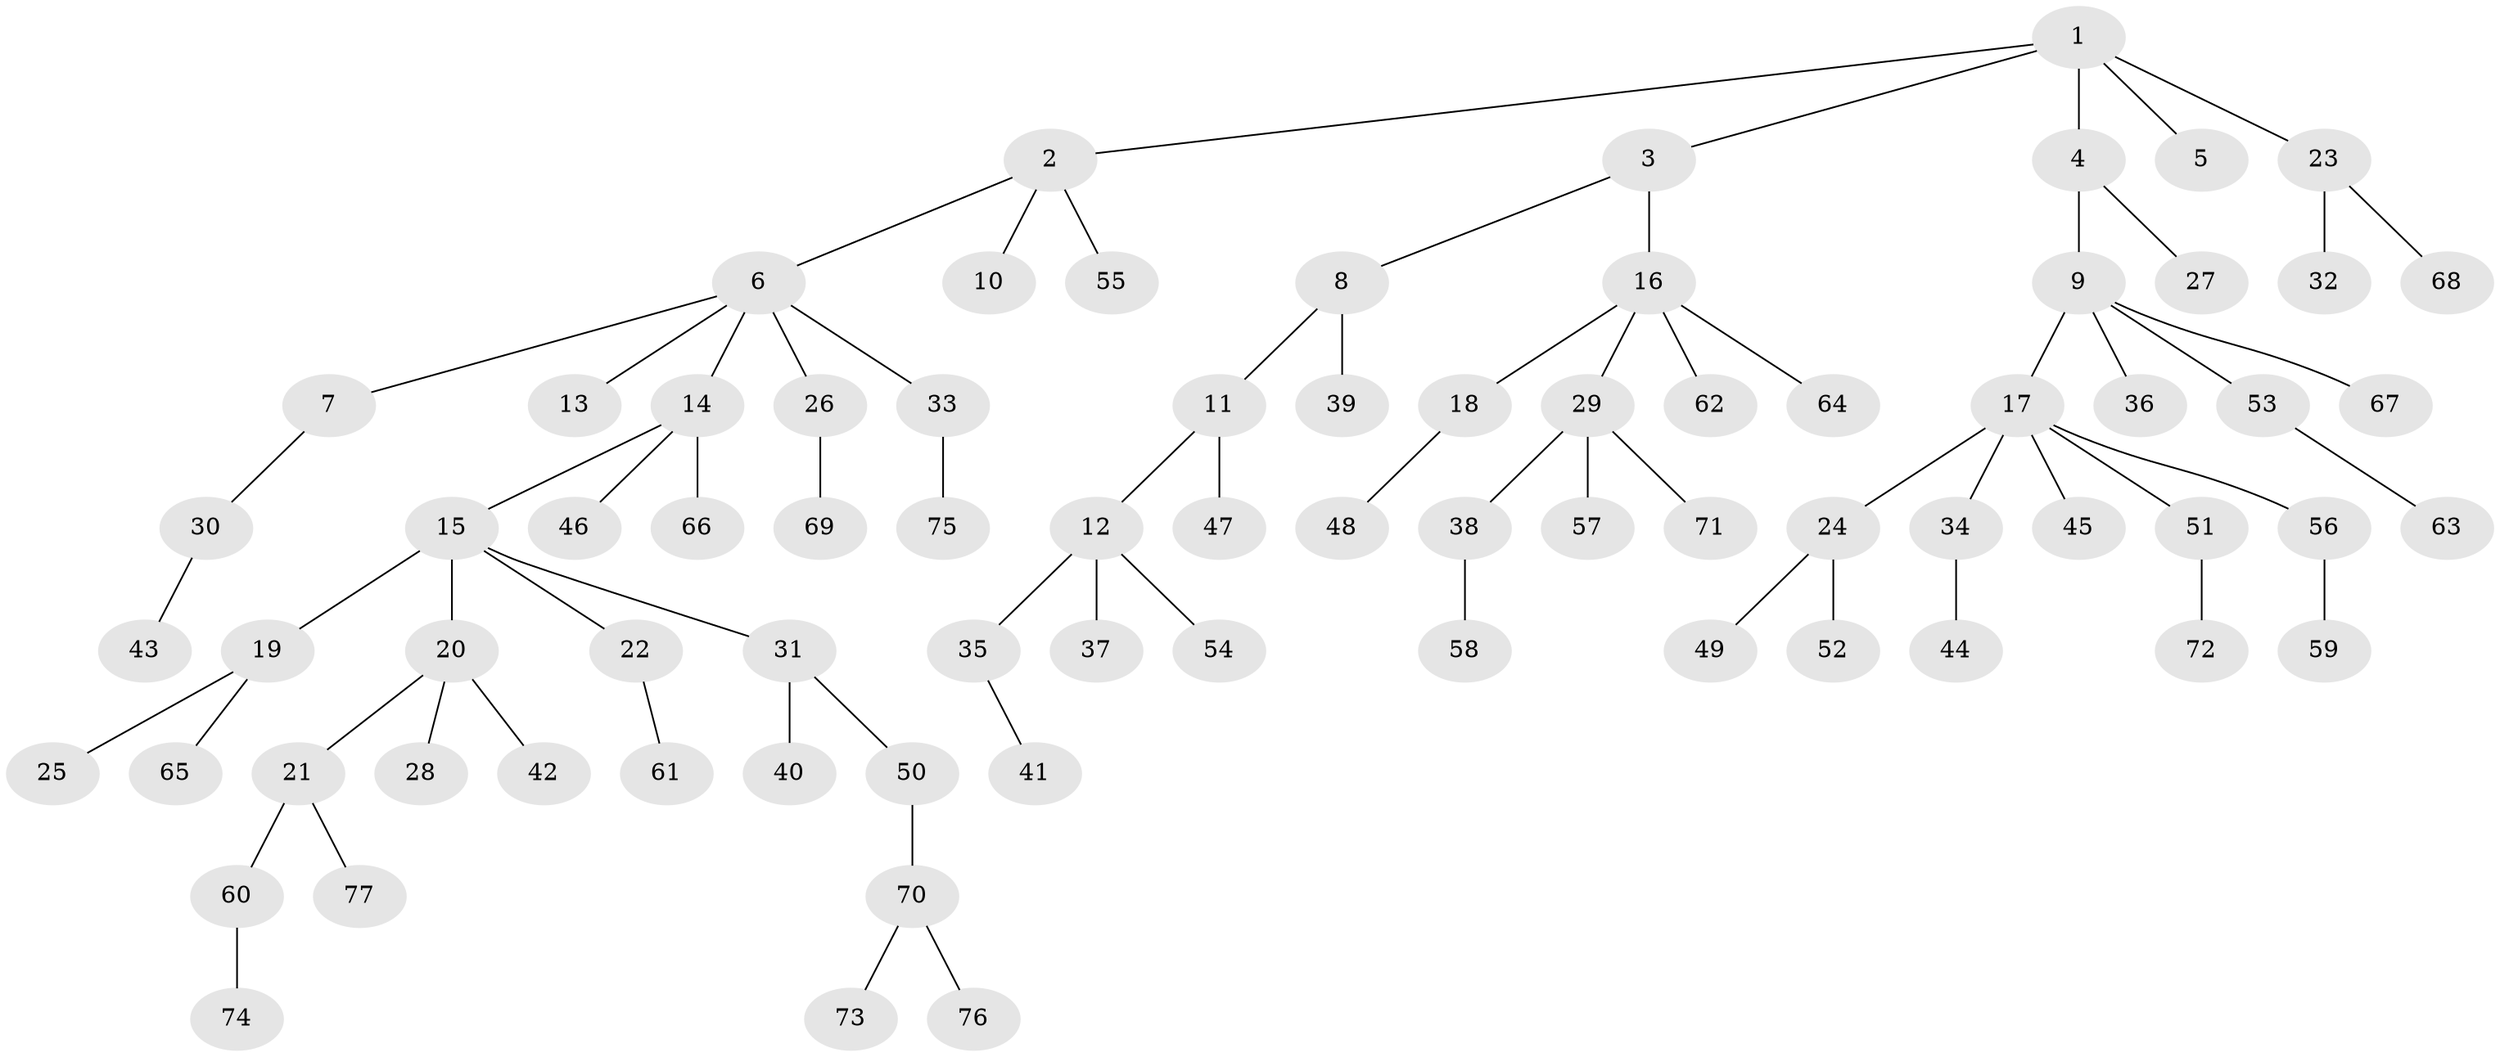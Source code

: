 // coarse degree distribution, {4: 0.05660377358490566, 3: 0.07547169811320754, 6: 0.018867924528301886, 2: 0.22641509433962265, 8: 0.018867924528301886, 1: 0.5660377358490566, 7: 0.018867924528301886, 5: 0.018867924528301886}
// Generated by graph-tools (version 1.1) at 2025/52/02/27/25 19:52:12]
// undirected, 77 vertices, 76 edges
graph export_dot {
graph [start="1"]
  node [color=gray90,style=filled];
  1;
  2;
  3;
  4;
  5;
  6;
  7;
  8;
  9;
  10;
  11;
  12;
  13;
  14;
  15;
  16;
  17;
  18;
  19;
  20;
  21;
  22;
  23;
  24;
  25;
  26;
  27;
  28;
  29;
  30;
  31;
  32;
  33;
  34;
  35;
  36;
  37;
  38;
  39;
  40;
  41;
  42;
  43;
  44;
  45;
  46;
  47;
  48;
  49;
  50;
  51;
  52;
  53;
  54;
  55;
  56;
  57;
  58;
  59;
  60;
  61;
  62;
  63;
  64;
  65;
  66;
  67;
  68;
  69;
  70;
  71;
  72;
  73;
  74;
  75;
  76;
  77;
  1 -- 2;
  1 -- 3;
  1 -- 4;
  1 -- 5;
  1 -- 23;
  2 -- 6;
  2 -- 10;
  2 -- 55;
  3 -- 8;
  3 -- 16;
  4 -- 9;
  4 -- 27;
  6 -- 7;
  6 -- 13;
  6 -- 14;
  6 -- 26;
  6 -- 33;
  7 -- 30;
  8 -- 11;
  8 -- 39;
  9 -- 17;
  9 -- 36;
  9 -- 53;
  9 -- 67;
  11 -- 12;
  11 -- 47;
  12 -- 35;
  12 -- 37;
  12 -- 54;
  14 -- 15;
  14 -- 46;
  14 -- 66;
  15 -- 19;
  15 -- 20;
  15 -- 22;
  15 -- 31;
  16 -- 18;
  16 -- 29;
  16 -- 62;
  16 -- 64;
  17 -- 24;
  17 -- 34;
  17 -- 45;
  17 -- 51;
  17 -- 56;
  18 -- 48;
  19 -- 25;
  19 -- 65;
  20 -- 21;
  20 -- 28;
  20 -- 42;
  21 -- 60;
  21 -- 77;
  22 -- 61;
  23 -- 32;
  23 -- 68;
  24 -- 49;
  24 -- 52;
  26 -- 69;
  29 -- 38;
  29 -- 57;
  29 -- 71;
  30 -- 43;
  31 -- 40;
  31 -- 50;
  33 -- 75;
  34 -- 44;
  35 -- 41;
  38 -- 58;
  50 -- 70;
  51 -- 72;
  53 -- 63;
  56 -- 59;
  60 -- 74;
  70 -- 73;
  70 -- 76;
}
